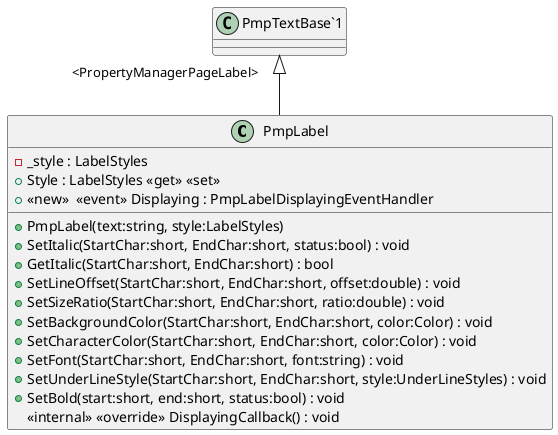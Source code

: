 @startuml
class PmpLabel {
    - _style : LabelStyles
    + PmpLabel(text:string, style:LabelStyles)
    + SetItalic(StartChar:short, EndChar:short, status:bool) : void
    + GetItalic(StartChar:short, EndChar:short) : bool
    + SetLineOffset(StartChar:short, EndChar:short, offset:double) : void
    + SetSizeRatio(StartChar:short, EndChar:short, ratio:double) : void
    + SetBackgroundColor(StartChar:short, EndChar:short, color:Color) : void
    + SetCharacterColor(StartChar:short, EndChar:short, color:Color) : void
    + SetFont(StartChar:short, EndChar:short, font:string) : void
    + SetUnderLineStyle(StartChar:short, EndChar:short, style:UnderLineStyles) : void
    + Style : LabelStyles <<get>> <<set>>
    + SetBold(start:short, end:short, status:bool) : void
    <<internal>> <<override>> DisplayingCallback() : void
    + <<new>>  <<event>> Displaying : PmpLabelDisplayingEventHandler 
}
"PmpTextBase`1" "<PropertyManagerPageLabel>" <|-- PmpLabel
@enduml
